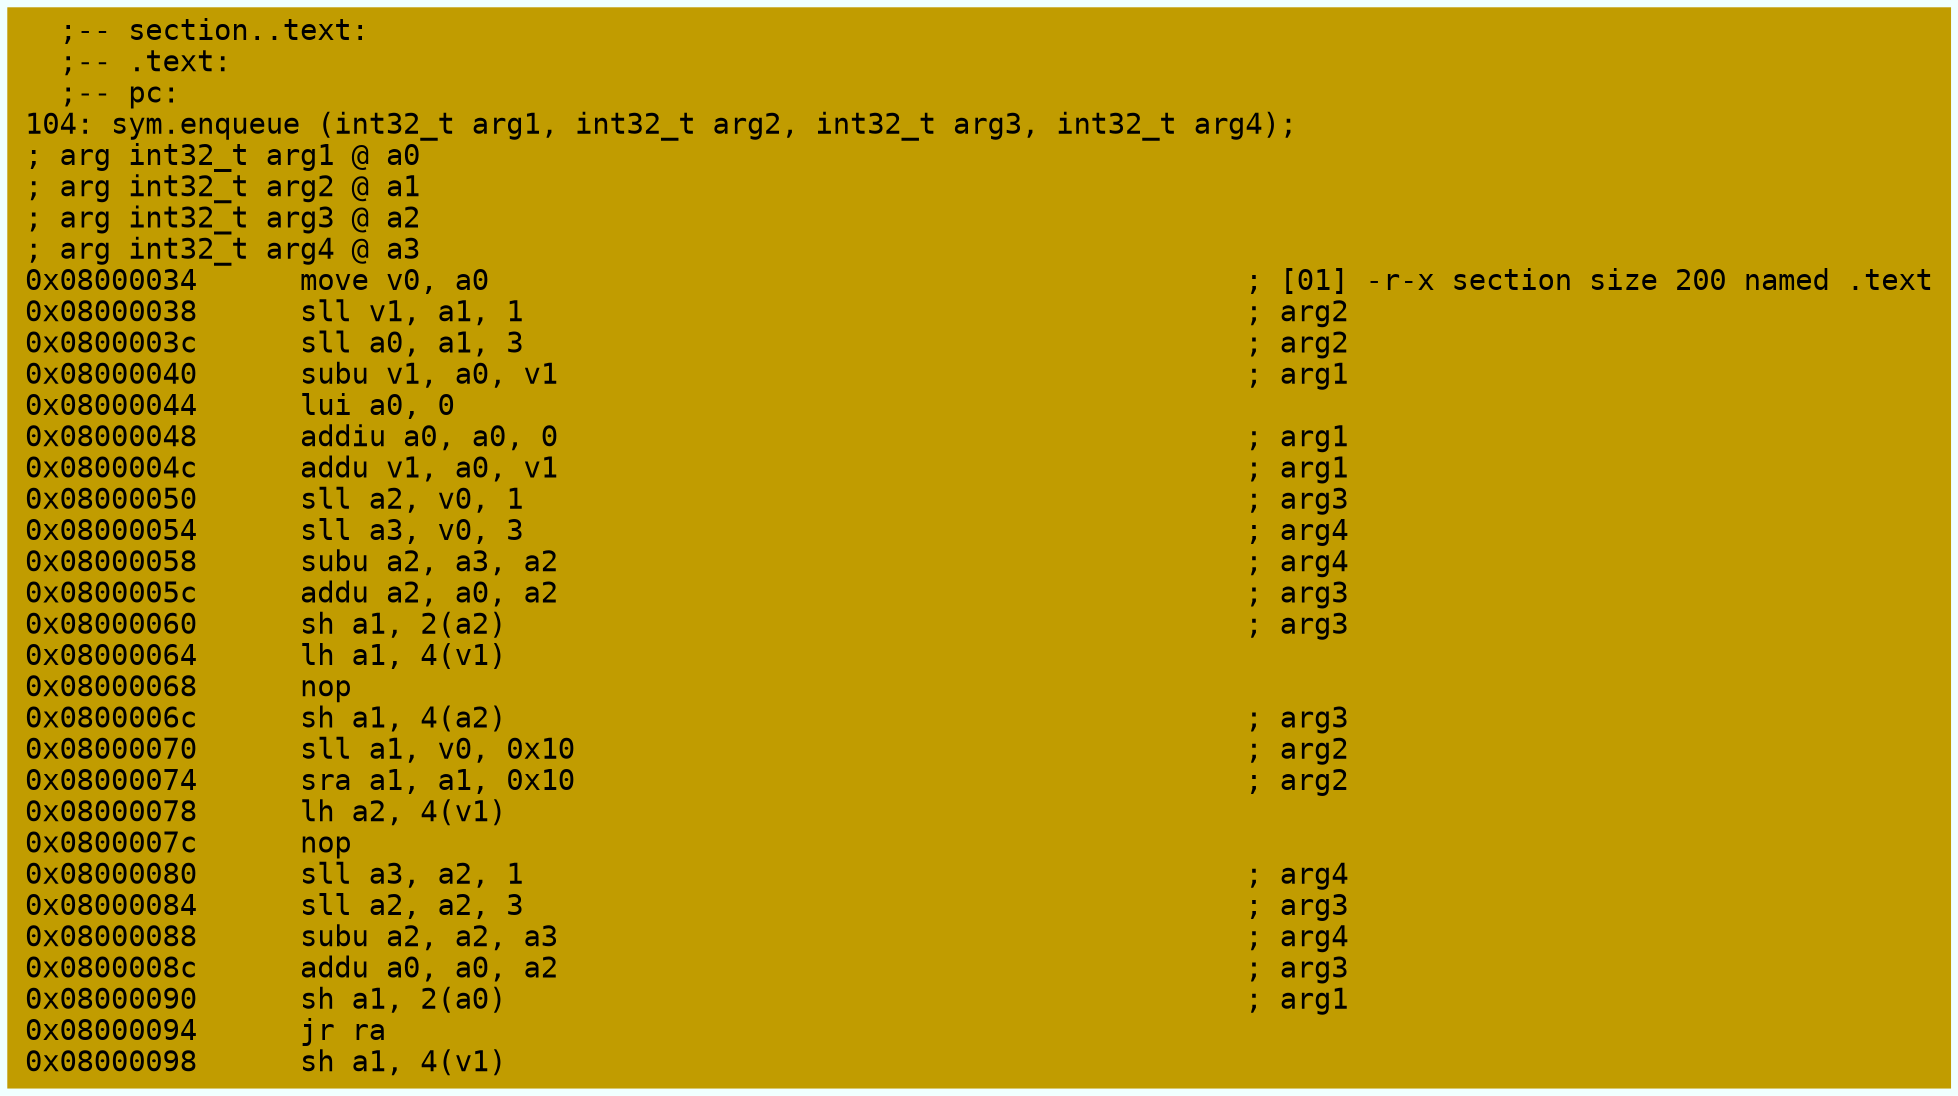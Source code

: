 digraph code {
	graph [bgcolor=azure fontsize=8 fontname="Courier" splines="ortho"];
	node [fillcolor=gray style=filled shape=box];
	edge [arrowhead="normal"];
	"0x08000034" [URL="sym.enqueue/0x08000034", fillcolor="#c19c00",color="#c19c00", fontname="Courier",label="  ;-- section..text:\l  ;-- .text:\l  ;-- pc:\l104: sym.enqueue (int32_t arg1, int32_t arg2, int32_t arg3, int32_t arg4);\l; arg int32_t arg1 @ a0\l; arg int32_t arg2 @ a1\l; arg int32_t arg3 @ a2\l; arg int32_t arg4 @ a3\l0x08000034      move v0, a0                                            ; [01] -r-x section size 200 named .text\l0x08000038      sll v1, a1, 1                                          ; arg2\l0x0800003c      sll a0, a1, 3                                          ; arg2\l0x08000040      subu v1, a0, v1                                        ; arg1\l0x08000044      lui a0, 0\l0x08000048      addiu a0, a0, 0                                        ; arg1\l0x0800004c      addu v1, a0, v1                                        ; arg1\l0x08000050      sll a2, v0, 1                                          ; arg3\l0x08000054      sll a3, v0, 3                                          ; arg4\l0x08000058      subu a2, a3, a2                                        ; arg4\l0x0800005c      addu a2, a0, a2                                        ; arg3\l0x08000060      sh a1, 2(a2)                                           ; arg3\l0x08000064      lh a1, 4(v1)\l0x08000068      nop\l0x0800006c      sh a1, 4(a2)                                           ; arg3\l0x08000070      sll a1, v0, 0x10                                       ; arg2\l0x08000074      sra a1, a1, 0x10                                       ; arg2\l0x08000078      lh a2, 4(v1)\l0x0800007c      nop\l0x08000080      sll a3, a2, 1                                          ; arg4\l0x08000084      sll a2, a2, 3                                          ; arg3\l0x08000088      subu a2, a2, a3                                        ; arg4\l0x0800008c      addu a0, a0, a2                                        ; arg3\l0x08000090      sh a1, 2(a0)                                           ; arg1\l0x08000094      jr ra\l0x08000098      sh a1, 4(v1)\l"]
}
